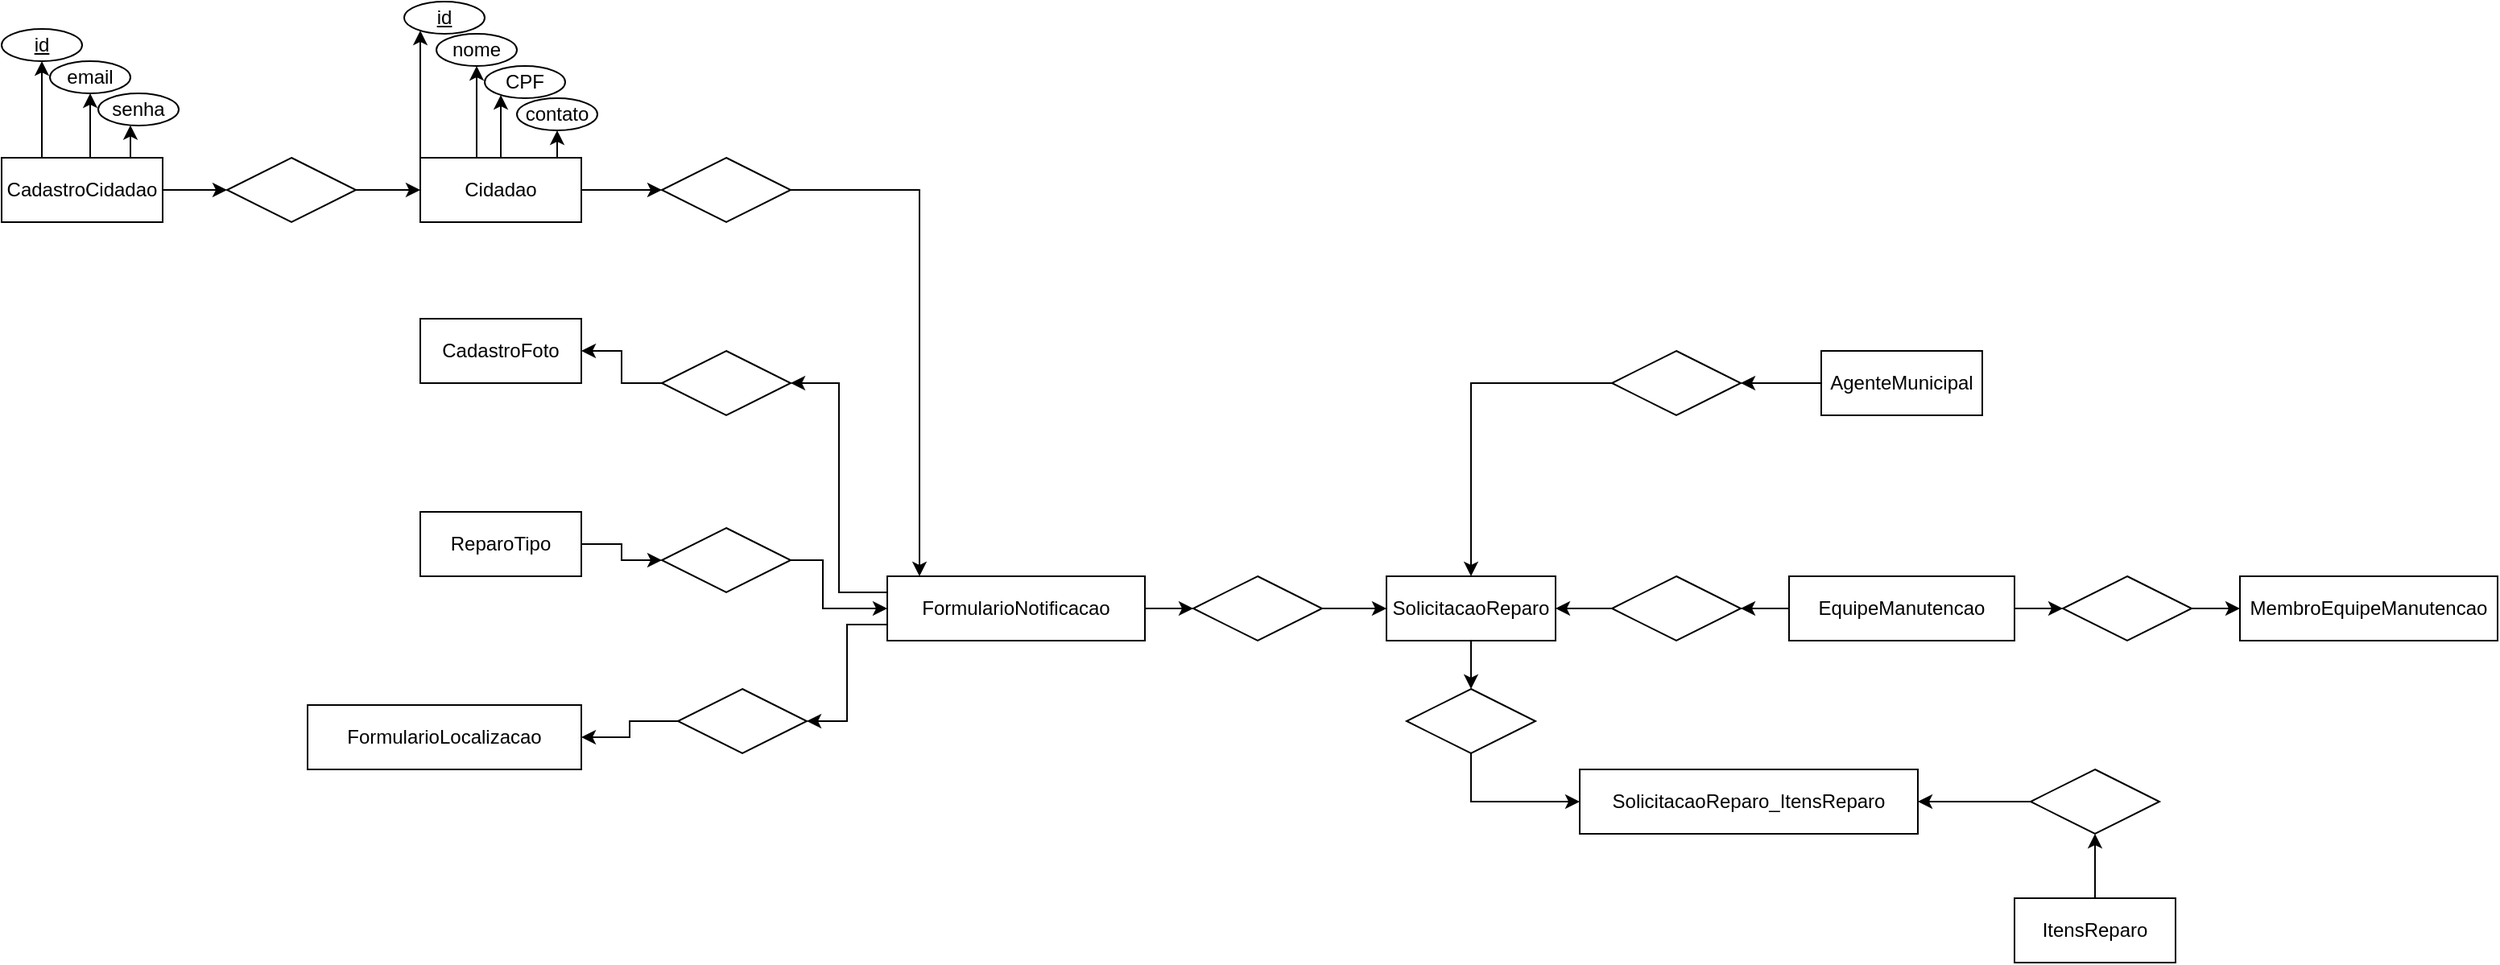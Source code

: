 <mxfile version="20.3.0" type="github">
  <diagram id="R2lEEEUBdFMjLlhIrx00" name="Page-1">
    <mxGraphModel dx="1299" dy="1368" grid="1" gridSize="10" guides="1" tooltips="1" connect="1" arrows="1" fold="1" page="1" pageScale="1" pageWidth="850" pageHeight="1100" math="0" shadow="0" extFonts="Permanent Marker^https://fonts.googleapis.com/css?family=Permanent+Marker">
      <root>
        <mxCell id="0" />
        <mxCell id="1" parent="0" />
        <mxCell id="v3rb6W1eC0JRBhHd2svC-30" style="edgeStyle=orthogonalEdgeStyle;rounded=0;orthogonalLoop=1;jettySize=auto;html=1;entryX=1;entryY=0.5;entryDx=0;entryDy=0;" parent="1" source="v3rb6W1eC0JRBhHd2svC-1" target="v3rb6W1eC0JRBhHd2svC-28" edge="1">
          <mxGeometry relative="1" as="geometry">
            <Array as="points">
              <mxPoint x="85" y="200" />
              <mxPoint x="85" y="260" />
            </Array>
          </mxGeometry>
        </mxCell>
        <mxCell id="v3rb6W1eC0JRBhHd2svC-32" style="edgeStyle=orthogonalEdgeStyle;rounded=0;orthogonalLoop=1;jettySize=auto;html=1;entryX=1;entryY=0.5;entryDx=0;entryDy=0;" parent="1" source="v3rb6W1eC0JRBhHd2svC-1" target="v3rb6W1eC0JRBhHd2svC-26" edge="1">
          <mxGeometry relative="1" as="geometry">
            <Array as="points">
              <mxPoint x="80" y="180" />
              <mxPoint x="80" y="50" />
            </Array>
          </mxGeometry>
        </mxCell>
        <mxCell id="v3rb6W1eC0JRBhHd2svC-37" style="edgeStyle=orthogonalEdgeStyle;rounded=0;orthogonalLoop=1;jettySize=auto;html=1;entryX=0;entryY=0.5;entryDx=0;entryDy=0;" parent="1" source="v3rb6W1eC0JRBhHd2svC-1" target="v3rb6W1eC0JRBhHd2svC-36" edge="1">
          <mxGeometry relative="1" as="geometry" />
        </mxCell>
        <mxCell id="v3rb6W1eC0JRBhHd2svC-1" value="FormularioNotificacao" style="whiteSpace=wrap;html=1;align=center;" parent="1" vertex="1">
          <mxGeometry x="110" y="170" width="160" height="40" as="geometry" />
        </mxCell>
        <mxCell id="v3rb6W1eC0JRBhHd2svC-2" value="FormularioLocalizacao" style="whiteSpace=wrap;html=1;align=center;" parent="1" vertex="1">
          <mxGeometry x="-250" y="250" width="170" height="40" as="geometry" />
        </mxCell>
        <mxCell id="v3rb6W1eC0JRBhHd2svC-34" style="edgeStyle=orthogonalEdgeStyle;rounded=0;orthogonalLoop=1;jettySize=auto;html=1;entryX=0;entryY=0.5;entryDx=0;entryDy=0;" parent="1" source="v3rb6W1eC0JRBhHd2svC-11" target="v3rb6W1eC0JRBhHd2svC-27" edge="1">
          <mxGeometry relative="1" as="geometry" />
        </mxCell>
        <mxCell id="v3rb6W1eC0JRBhHd2svC-11" value="ReparoTipo" style="whiteSpace=wrap;html=1;align=center;" parent="1" vertex="1">
          <mxGeometry x="-180" y="130" width="100" height="40" as="geometry" />
        </mxCell>
        <mxCell id="v3rb6W1eC0JRBhHd2svC-14" value="CadastroFoto" style="whiteSpace=wrap;html=1;align=center;" parent="1" vertex="1">
          <mxGeometry x="-180" y="10" width="100" height="40" as="geometry" />
        </mxCell>
        <mxCell id="v3rb6W1eC0JRBhHd2svC-47" style="edgeStyle=orthogonalEdgeStyle;rounded=0;orthogonalLoop=1;jettySize=auto;html=1;entryX=0.5;entryY=0;entryDx=0;entryDy=0;" parent="1" source="v3rb6W1eC0JRBhHd2svC-16" target="v3rb6W1eC0JRBhHd2svC-46" edge="1">
          <mxGeometry relative="1" as="geometry" />
        </mxCell>
        <mxCell id="v3rb6W1eC0JRBhHd2svC-16" value="SolicitacaoReparo" style="whiteSpace=wrap;html=1;align=center;" parent="1" vertex="1">
          <mxGeometry x="420" y="170" width="105" height="40" as="geometry" />
        </mxCell>
        <mxCell id="v3rb6W1eC0JRBhHd2svC-23" style="edgeStyle=orthogonalEdgeStyle;rounded=0;orthogonalLoop=1;jettySize=auto;html=1;startArrow=none;" parent="1" source="v3rb6W1eC0JRBhHd2svC-43" target="v3rb6W1eC0JRBhHd2svC-21" edge="1">
          <mxGeometry relative="1" as="geometry" />
        </mxCell>
        <mxCell id="v3rb6W1eC0JRBhHd2svC-41" style="edgeStyle=orthogonalEdgeStyle;rounded=0;orthogonalLoop=1;jettySize=auto;html=1;entryX=1;entryY=0.5;entryDx=0;entryDy=0;" parent="1" source="v3rb6W1eC0JRBhHd2svC-18" target="v3rb6W1eC0JRBhHd2svC-39" edge="1">
          <mxGeometry relative="1" as="geometry" />
        </mxCell>
        <mxCell id="v3rb6W1eC0JRBhHd2svC-45" style="edgeStyle=orthogonalEdgeStyle;rounded=0;orthogonalLoop=1;jettySize=auto;html=1;" parent="1" source="v3rb6W1eC0JRBhHd2svC-18" target="v3rb6W1eC0JRBhHd2svC-43" edge="1">
          <mxGeometry relative="1" as="geometry" />
        </mxCell>
        <mxCell id="v3rb6W1eC0JRBhHd2svC-18" value="EquipeManutencao" style="whiteSpace=wrap;html=1;align=center;" parent="1" vertex="1">
          <mxGeometry x="670" y="170" width="140" height="40" as="geometry" />
        </mxCell>
        <mxCell id="v3rb6W1eC0JRBhHd2svC-21" value="MembroEquipeManutencao" style="whiteSpace=wrap;html=1;align=center;" parent="1" vertex="1">
          <mxGeometry x="950" y="170" width="160" height="40" as="geometry" />
        </mxCell>
        <mxCell id="v3rb6W1eC0JRBhHd2svC-24" value="SolicitacaoReparo_ItensReparo" style="whiteSpace=wrap;html=1;align=center;" parent="1" vertex="1">
          <mxGeometry x="540" y="290" width="210" height="40" as="geometry" />
        </mxCell>
        <mxCell id="v3rb6W1eC0JRBhHd2svC-52" style="edgeStyle=orthogonalEdgeStyle;rounded=0;orthogonalLoop=1;jettySize=auto;html=1;entryX=0.5;entryY=1;entryDx=0;entryDy=0;" parent="1" source="v3rb6W1eC0JRBhHd2svC-25" target="v3rb6W1eC0JRBhHd2svC-50" edge="1">
          <mxGeometry relative="1" as="geometry" />
        </mxCell>
        <mxCell id="v3rb6W1eC0JRBhHd2svC-25" value="ItensReparo" style="whiteSpace=wrap;html=1;align=center;" parent="1" vertex="1">
          <mxGeometry x="810" y="370" width="100" height="40" as="geometry" />
        </mxCell>
        <mxCell id="v3rb6W1eC0JRBhHd2svC-33" style="edgeStyle=orthogonalEdgeStyle;rounded=0;orthogonalLoop=1;jettySize=auto;html=1;" parent="1" source="v3rb6W1eC0JRBhHd2svC-26" target="v3rb6W1eC0JRBhHd2svC-14" edge="1">
          <mxGeometry relative="1" as="geometry" />
        </mxCell>
        <mxCell id="v3rb6W1eC0JRBhHd2svC-26" value="" style="shape=rhombus;perimeter=rhombusPerimeter;whiteSpace=wrap;html=1;align=center;" parent="1" vertex="1">
          <mxGeometry x="-30" y="30" width="80" height="40" as="geometry" />
        </mxCell>
        <mxCell id="v3rb6W1eC0JRBhHd2svC-35" value="" style="edgeStyle=orthogonalEdgeStyle;rounded=0;orthogonalLoop=1;jettySize=auto;html=1;" parent="1" source="v3rb6W1eC0JRBhHd2svC-27" target="v3rb6W1eC0JRBhHd2svC-1" edge="1">
          <mxGeometry relative="1" as="geometry">
            <Array as="points">
              <mxPoint x="70" y="160" />
              <mxPoint x="70" y="190" />
            </Array>
          </mxGeometry>
        </mxCell>
        <mxCell id="v3rb6W1eC0JRBhHd2svC-27" value="" style="shape=rhombus;perimeter=rhombusPerimeter;whiteSpace=wrap;html=1;align=center;" parent="1" vertex="1">
          <mxGeometry x="-30" y="140" width="80" height="40" as="geometry" />
        </mxCell>
        <mxCell id="v3rb6W1eC0JRBhHd2svC-31" style="edgeStyle=orthogonalEdgeStyle;rounded=0;orthogonalLoop=1;jettySize=auto;html=1;" parent="1" source="v3rb6W1eC0JRBhHd2svC-28" target="v3rb6W1eC0JRBhHd2svC-2" edge="1">
          <mxGeometry relative="1" as="geometry" />
        </mxCell>
        <mxCell id="v3rb6W1eC0JRBhHd2svC-28" value="" style="shape=rhombus;perimeter=rhombusPerimeter;whiteSpace=wrap;html=1;align=center;" parent="1" vertex="1">
          <mxGeometry x="-20" y="240" width="80" height="40" as="geometry" />
        </mxCell>
        <mxCell id="v3rb6W1eC0JRBhHd2svC-38" style="edgeStyle=orthogonalEdgeStyle;rounded=0;orthogonalLoop=1;jettySize=auto;html=1;" parent="1" source="v3rb6W1eC0JRBhHd2svC-36" target="v3rb6W1eC0JRBhHd2svC-16" edge="1">
          <mxGeometry relative="1" as="geometry" />
        </mxCell>
        <mxCell id="v3rb6W1eC0JRBhHd2svC-36" value="" style="shape=rhombus;perimeter=rhombusPerimeter;whiteSpace=wrap;html=1;align=center;" parent="1" vertex="1">
          <mxGeometry x="300" y="170" width="80" height="40" as="geometry" />
        </mxCell>
        <mxCell id="v3rb6W1eC0JRBhHd2svC-42" style="edgeStyle=orthogonalEdgeStyle;rounded=0;orthogonalLoop=1;jettySize=auto;html=1;" parent="1" source="v3rb6W1eC0JRBhHd2svC-39" target="v3rb6W1eC0JRBhHd2svC-16" edge="1">
          <mxGeometry relative="1" as="geometry" />
        </mxCell>
        <mxCell id="v3rb6W1eC0JRBhHd2svC-39" value="" style="shape=rhombus;perimeter=rhombusPerimeter;whiteSpace=wrap;html=1;align=center;" parent="1" vertex="1">
          <mxGeometry x="560" y="170" width="80" height="40" as="geometry" />
        </mxCell>
        <mxCell id="v3rb6W1eC0JRBhHd2svC-43" value="" style="shape=rhombus;perimeter=rhombusPerimeter;whiteSpace=wrap;html=1;align=center;" parent="1" vertex="1">
          <mxGeometry x="840" y="170" width="80" height="40" as="geometry" />
        </mxCell>
        <mxCell id="v3rb6W1eC0JRBhHd2svC-49" style="edgeStyle=orthogonalEdgeStyle;rounded=0;orthogonalLoop=1;jettySize=auto;html=1;entryX=0;entryY=0.5;entryDx=0;entryDy=0;" parent="1" source="v3rb6W1eC0JRBhHd2svC-46" target="v3rb6W1eC0JRBhHd2svC-24" edge="1">
          <mxGeometry relative="1" as="geometry">
            <Array as="points">
              <mxPoint x="473" y="310" />
            </Array>
          </mxGeometry>
        </mxCell>
        <mxCell id="v3rb6W1eC0JRBhHd2svC-46" value="" style="shape=rhombus;perimeter=rhombusPerimeter;whiteSpace=wrap;html=1;align=center;" parent="1" vertex="1">
          <mxGeometry x="432.5" y="240" width="80" height="40" as="geometry" />
        </mxCell>
        <mxCell id="v3rb6W1eC0JRBhHd2svC-53" style="edgeStyle=orthogonalEdgeStyle;rounded=0;orthogonalLoop=1;jettySize=auto;html=1;" parent="1" source="v3rb6W1eC0JRBhHd2svC-50" target="v3rb6W1eC0JRBhHd2svC-24" edge="1">
          <mxGeometry relative="1" as="geometry" />
        </mxCell>
        <mxCell id="v3rb6W1eC0JRBhHd2svC-50" value="" style="shape=rhombus;perimeter=rhombusPerimeter;whiteSpace=wrap;html=1;align=center;" parent="1" vertex="1">
          <mxGeometry x="820" y="290" width="80" height="40" as="geometry" />
        </mxCell>
        <mxCell id="v3rb6W1eC0JRBhHd2svC-56" style="edgeStyle=orthogonalEdgeStyle;rounded=0;orthogonalLoop=1;jettySize=auto;html=1;" parent="1" source="v3rb6W1eC0JRBhHd2svC-54" target="v3rb6W1eC0JRBhHd2svC-55" edge="1">
          <mxGeometry relative="1" as="geometry" />
        </mxCell>
        <mxCell id="nm92PUWUXbGiuzAjKkLi-15" style="edgeStyle=orthogonalEdgeStyle;rounded=0;orthogonalLoop=1;jettySize=auto;html=1;" edge="1" parent="1" source="v3rb6W1eC0JRBhHd2svC-54" target="nm92PUWUXbGiuzAjKkLi-13">
          <mxGeometry relative="1" as="geometry">
            <Array as="points">
              <mxPoint x="-180" y="-120" />
              <mxPoint x="-180" y="-120" />
            </Array>
          </mxGeometry>
        </mxCell>
        <mxCell id="nm92PUWUXbGiuzAjKkLi-16" style="edgeStyle=orthogonalEdgeStyle;rounded=0;orthogonalLoop=1;jettySize=auto;html=1;" edge="1" parent="1" source="v3rb6W1eC0JRBhHd2svC-54" target="nm92PUWUXbGiuzAjKkLi-14">
          <mxGeometry relative="1" as="geometry">
            <Array as="points">
              <mxPoint x="-145" y="-100" />
              <mxPoint x="-145" y="-100" />
            </Array>
          </mxGeometry>
        </mxCell>
        <mxCell id="nm92PUWUXbGiuzAjKkLi-19" style="edgeStyle=orthogonalEdgeStyle;rounded=0;orthogonalLoop=1;jettySize=auto;html=1;" edge="1" parent="1" source="v3rb6W1eC0JRBhHd2svC-54" target="nm92PUWUXbGiuzAjKkLi-17">
          <mxGeometry relative="1" as="geometry">
            <Array as="points">
              <mxPoint x="-130" y="-110" />
              <mxPoint x="-130" y="-110" />
            </Array>
          </mxGeometry>
        </mxCell>
        <mxCell id="nm92PUWUXbGiuzAjKkLi-20" style="edgeStyle=orthogonalEdgeStyle;rounded=0;orthogonalLoop=1;jettySize=auto;html=1;" edge="1" parent="1" source="v3rb6W1eC0JRBhHd2svC-54" target="nm92PUWUXbGiuzAjKkLi-18">
          <mxGeometry relative="1" as="geometry">
            <Array as="points">
              <mxPoint x="-95" y="-100" />
              <mxPoint x="-95" y="-100" />
            </Array>
          </mxGeometry>
        </mxCell>
        <mxCell id="v3rb6W1eC0JRBhHd2svC-54" value="Cidadao" style="whiteSpace=wrap;html=1;align=center;" parent="1" vertex="1">
          <mxGeometry x="-180" y="-90" width="100" height="40" as="geometry" />
        </mxCell>
        <mxCell id="v3rb6W1eC0JRBhHd2svC-57" style="edgeStyle=orthogonalEdgeStyle;rounded=0;orthogonalLoop=1;jettySize=auto;html=1;" parent="1" source="v3rb6W1eC0JRBhHd2svC-55" target="v3rb6W1eC0JRBhHd2svC-1" edge="1">
          <mxGeometry relative="1" as="geometry">
            <Array as="points">
              <mxPoint x="130" y="-70" />
            </Array>
          </mxGeometry>
        </mxCell>
        <mxCell id="v3rb6W1eC0JRBhHd2svC-55" value="" style="shape=rhombus;perimeter=rhombusPerimeter;whiteSpace=wrap;html=1;align=center;" parent="1" vertex="1">
          <mxGeometry x="-30" y="-90" width="80" height="40" as="geometry" />
        </mxCell>
        <mxCell id="v3rb6W1eC0JRBhHd2svC-60" style="edgeStyle=orthogonalEdgeStyle;rounded=0;orthogonalLoop=1;jettySize=auto;html=1;entryX=1;entryY=0.5;entryDx=0;entryDy=0;" parent="1" source="v3rb6W1eC0JRBhHd2svC-58" target="v3rb6W1eC0JRBhHd2svC-59" edge="1">
          <mxGeometry relative="1" as="geometry" />
        </mxCell>
        <mxCell id="v3rb6W1eC0JRBhHd2svC-58" value="AgenteMunicipal" style="whiteSpace=wrap;html=1;align=center;" parent="1" vertex="1">
          <mxGeometry x="690" y="30" width="100" height="40" as="geometry" />
        </mxCell>
        <mxCell id="v3rb6W1eC0JRBhHd2svC-61" style="edgeStyle=orthogonalEdgeStyle;rounded=0;orthogonalLoop=1;jettySize=auto;html=1;" parent="1" source="v3rb6W1eC0JRBhHd2svC-59" target="v3rb6W1eC0JRBhHd2svC-16" edge="1">
          <mxGeometry relative="1" as="geometry" />
        </mxCell>
        <mxCell id="v3rb6W1eC0JRBhHd2svC-59" value="" style="shape=rhombus;perimeter=rhombusPerimeter;whiteSpace=wrap;html=1;align=center;" parent="1" vertex="1">
          <mxGeometry x="560" y="30" width="80" height="40" as="geometry" />
        </mxCell>
        <mxCell id="nm92PUWUXbGiuzAjKkLi-4" style="edgeStyle=orthogonalEdgeStyle;rounded=0;orthogonalLoop=1;jettySize=auto;html=1;" edge="1" parent="1" source="nm92PUWUXbGiuzAjKkLi-1" target="nm92PUWUXbGiuzAjKkLi-3">
          <mxGeometry relative="1" as="geometry" />
        </mxCell>
        <mxCell id="nm92PUWUXbGiuzAjKkLi-10" style="edgeStyle=orthogonalEdgeStyle;rounded=0;orthogonalLoop=1;jettySize=auto;html=1;" edge="1" parent="1" source="nm92PUWUXbGiuzAjKkLi-1" target="nm92PUWUXbGiuzAjKkLi-6">
          <mxGeometry relative="1" as="geometry">
            <Array as="points">
              <mxPoint x="-415" y="-100" />
              <mxPoint x="-415" y="-100" />
            </Array>
          </mxGeometry>
        </mxCell>
        <mxCell id="nm92PUWUXbGiuzAjKkLi-11" style="edgeStyle=orthogonalEdgeStyle;rounded=0;orthogonalLoop=1;jettySize=auto;html=1;" edge="1" parent="1" source="nm92PUWUXbGiuzAjKkLi-1" target="nm92PUWUXbGiuzAjKkLi-8">
          <mxGeometry relative="1" as="geometry">
            <Array as="points">
              <mxPoint x="-385" y="-110" />
              <mxPoint x="-385" y="-110" />
            </Array>
          </mxGeometry>
        </mxCell>
        <mxCell id="nm92PUWUXbGiuzAjKkLi-12" style="edgeStyle=orthogonalEdgeStyle;rounded=0;orthogonalLoop=1;jettySize=auto;html=1;" edge="1" parent="1" source="nm92PUWUXbGiuzAjKkLi-1" target="nm92PUWUXbGiuzAjKkLi-9">
          <mxGeometry relative="1" as="geometry">
            <Array as="points">
              <mxPoint x="-360" y="-100" />
              <mxPoint x="-360" y="-100" />
            </Array>
          </mxGeometry>
        </mxCell>
        <mxCell id="nm92PUWUXbGiuzAjKkLi-1" value="CadastroCidadao" style="whiteSpace=wrap;html=1;align=center;" vertex="1" parent="1">
          <mxGeometry x="-440" y="-90" width="100" height="40" as="geometry" />
        </mxCell>
        <mxCell id="nm92PUWUXbGiuzAjKkLi-5" style="edgeStyle=orthogonalEdgeStyle;rounded=0;orthogonalLoop=1;jettySize=auto;html=1;" edge="1" parent="1" source="nm92PUWUXbGiuzAjKkLi-3" target="v3rb6W1eC0JRBhHd2svC-54">
          <mxGeometry relative="1" as="geometry" />
        </mxCell>
        <mxCell id="nm92PUWUXbGiuzAjKkLi-3" value="" style="shape=rhombus;perimeter=rhombusPerimeter;whiteSpace=wrap;html=1;align=center;" vertex="1" parent="1">
          <mxGeometry x="-300" y="-90" width="80" height="40" as="geometry" />
        </mxCell>
        <mxCell id="nm92PUWUXbGiuzAjKkLi-6" value="id" style="ellipse;whiteSpace=wrap;html=1;align=center;fontStyle=4;" vertex="1" parent="1">
          <mxGeometry x="-440" y="-170" width="50" height="20" as="geometry" />
        </mxCell>
        <mxCell id="nm92PUWUXbGiuzAjKkLi-8" value="email" style="ellipse;whiteSpace=wrap;html=1;align=center;" vertex="1" parent="1">
          <mxGeometry x="-410" y="-150" width="50" height="20" as="geometry" />
        </mxCell>
        <mxCell id="nm92PUWUXbGiuzAjKkLi-9" value="senha" style="ellipse;whiteSpace=wrap;html=1;align=center;" vertex="1" parent="1">
          <mxGeometry x="-380" y="-130" width="50" height="20" as="geometry" />
        </mxCell>
        <mxCell id="nm92PUWUXbGiuzAjKkLi-13" value="id" style="ellipse;whiteSpace=wrap;html=1;align=center;fontStyle=4;" vertex="1" parent="1">
          <mxGeometry x="-190" y="-187" width="50" height="20" as="geometry" />
        </mxCell>
        <mxCell id="nm92PUWUXbGiuzAjKkLi-14" value="nome" style="ellipse;whiteSpace=wrap;html=1;align=center;" vertex="1" parent="1">
          <mxGeometry x="-170" y="-167" width="50" height="20" as="geometry" />
        </mxCell>
        <mxCell id="nm92PUWUXbGiuzAjKkLi-17" value="CPF" style="ellipse;whiteSpace=wrap;html=1;align=center;" vertex="1" parent="1">
          <mxGeometry x="-140" y="-147" width="50" height="20" as="geometry" />
        </mxCell>
        <mxCell id="nm92PUWUXbGiuzAjKkLi-18" value="contato" style="ellipse;whiteSpace=wrap;html=1;align=center;" vertex="1" parent="1">
          <mxGeometry x="-120" y="-127" width="50" height="20" as="geometry" />
        </mxCell>
      </root>
    </mxGraphModel>
  </diagram>
</mxfile>
